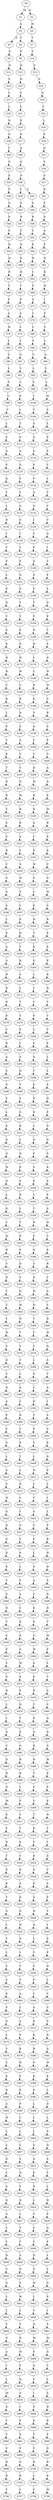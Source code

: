 strict digraph  {
	S0 -> S1 [ label = M ];
	S0 -> S2 [ label = K ];
	S1 -> S3 [ label = A ];
	S2 -> S4 [ label = M ];
	S3 -> S5 [ label = D ];
	S3 -> S6 [ label = T ];
	S4 -> S7 [ label = T ];
	S5 -> S8 [ label = F ];
	S6 -> S9 [ label = F ];
	S7 -> S10 [ label = T ];
	S8 -> S11 [ label = D ];
	S9 -> S12 [ label = D ];
	S10 -> S13 [ label = F ];
	S11 -> S14 [ label = S ];
	S12 -> S15 [ label = D ];
	S13 -> S16 [ label = D ];
	S14 -> S17 [ label = L ];
	S15 -> S18 [ label = V ];
	S16 -> S19 [ label = D ];
	S17 -> S20 [ label = L ];
	S18 -> S21 [ label = L ];
	S19 -> S22 [ label = V ];
	S20 -> S23 [ label = Q ];
	S21 -> S24 [ label = E ];
	S22 -> S25 [ label = L ];
	S23 -> S26 [ label = G ];
	S24 -> S27 [ label = E ];
	S25 -> S28 [ label = E ];
	S26 -> S29 [ label = I ];
	S27 -> S30 [ label = A ];
	S28 -> S31 [ label = Q ];
	S29 -> S32 [ label = G ];
	S30 -> S33 [ label = G ];
	S31 -> S34 [ label = V ];
	S32 -> S35 [ label = E ];
	S33 -> S36 [ label = A ];
	S34 -> S37 [ label = G ];
	S35 -> S38 [ label = F ];
	S36 -> S39 [ label = L ];
	S36 -> S40 [ label = F ];
	S37 -> S41 [ label = K ];
	S38 -> S42 [ label = G ];
	S39 -> S43 [ label = G ];
	S40 -> S44 [ label = G ];
	S41 -> S45 [ label = F ];
	S42 -> S46 [ label = P ];
	S43 -> S47 [ label = R ];
	S44 -> S48 [ label = R ];
	S45 -> S49 [ label = G ];
	S46 -> S50 [ label = F ];
	S47 -> S51 [ label = C ];
	S48 -> S52 [ label = C ];
	S49 -> S53 [ label = A ];
	S50 -> S54 [ label = Q ];
	S51 -> S55 [ label = Q ];
	S52 -> S56 [ label = K ];
	S53 -> S57 [ label = F ];
	S54 -> S58 [ label = H ];
	S55 -> S59 [ label = K ];
	S56 -> S60 [ label = R ];
	S57 -> S61 [ label = Q ];
	S58 -> S62 [ label = R ];
	S59 -> S63 [ label = R ];
	S60 -> S64 [ label = I ];
	S61 -> S65 [ label = K ];
	S62 -> S66 [ label = V ];
	S63 -> S67 [ label = I ];
	S64 -> S68 [ label = F ];
	S65 -> S69 [ label = R ];
	S66 -> S70 [ label = F ];
	S67 -> S71 [ label = F ];
	S68 -> S72 [ label = A ];
	S69 -> S73 [ label = I ];
	S70 -> S74 [ label = A ];
	S71 -> S75 [ label = A ];
	S72 -> S76 [ label = L ];
	S73 -> S77 [ label = F ];
	S74 -> S78 [ label = M ];
	S75 -> S79 [ label = L ];
	S76 -> S80 [ label = L ];
	S77 -> S81 [ label = V ];
	S78 -> S82 [ label = L ];
	S79 -> S83 [ label = L ];
	S80 -> S84 [ label = S ];
	S81 -> S85 [ label = L ];
	S82 -> S86 [ label = C ];
	S83 -> S87 [ label = G ];
	S84 -> S88 [ label = V ];
	S85 -> S89 [ label = A ];
	S86 -> S90 [ label = L ];
	S87 -> S91 [ label = V ];
	S88 -> S92 [ label = L ];
	S89 -> S93 [ label = C ];
	S90 -> S94 [ label = P ];
	S91 -> S95 [ label = L ];
	S92 -> S96 [ label = P ];
	S93 -> S97 [ label = L ];
	S94 -> S98 [ label = C ];
	S95 -> S99 [ label = Q ];
	S96 -> S100 [ label = L ];
	S97 -> S101 [ label = M ];
	S98 -> S102 [ label = T ];
	S99 -> S103 [ label = L ];
	S100 -> S104 [ label = T ];
	S101 -> S105 [ label = S ];
	S102 -> S106 [ label = L ];
	S103 -> S107 [ label = T ];
	S104 -> S108 [ label = S ];
	S105 -> S109 [ label = L ];
	S106 -> S110 [ label = F ];
	S107 -> S111 [ label = F ];
	S108 -> S112 [ label = A ];
	S109 -> S113 [ label = P ];
	S110 -> S114 [ label = A ];
	S111 -> S115 [ label = A ];
	S112 -> S116 [ label = G ];
	S113 -> S117 [ label = F ];
	S114 -> S118 [ label = F ];
	S115 -> S119 [ label = G ];
	S116 -> S120 [ label = F ];
	S117 -> S121 [ label = C ];
	S118 -> S122 [ label = Q ];
	S119 -> S123 [ label = F ];
	S120 -> S124 [ label = F ];
	S121 -> S125 [ label = I ];
	S122 -> S126 [ label = Y ];
	S123 -> S127 [ label = L ];
	S124 -> S128 [ label = A ];
	S125 -> S129 [ label = V ];
	S126 -> S130 [ label = L ];
	S127 -> S131 [ label = A ];
	S128 -> S132 [ label = G ];
	S129 -> S133 [ label = Y ];
	S130 -> S134 [ label = N ];
	S131 -> S135 [ label = G ];
	S132 -> S136 [ label = I ];
	S133 -> S137 [ label = V ];
	S134 -> S138 [ label = I ];
	S135 -> S139 [ label = I ];
	S136 -> S140 [ label = V ];
	S137 -> S141 [ label = G ];
	S138 -> S142 [ label = V ];
	S139 -> S143 [ label = V ];
	S140 -> S144 [ label = F ];
	S141 -> S145 [ label = I ];
	S142 -> S146 [ label = F ];
	S143 -> S147 [ label = F ];
	S144 -> S148 [ label = Q ];
	S145 -> S149 [ label = V ];
	S146 -> S150 [ label = L ];
	S147 -> S151 [ label = Q ];
	S148 -> S152 [ label = G ];
	S149 -> S153 [ label = F ];
	S150 -> S154 [ label = G ];
	S151 -> S155 [ label = G ];
	S152 -> S156 [ label = Y ];
	S153 -> S157 [ label = L ];
	S154 -> S158 [ label = Q ];
	S155 -> S159 [ label = Y ];
	S156 -> S160 [ label = T ];
	S157 -> S161 [ label = G ];
	S158 -> S162 [ label = V ];
	S159 -> S163 [ label = T ];
	S160 -> S164 [ label = P ];
	S161 -> S165 [ label = F ];
	S162 -> S166 [ label = P ];
	S163 -> S167 [ label = P ];
	S164 -> S168 [ label = D ];
	S165 -> S169 [ label = T ];
	S166 -> S170 [ label = E ];
	S167 -> S171 [ label = D ];
	S168 -> S172 [ label = H ];
	S169 -> S173 [ label = P ];
	S170 -> S174 [ label = H ];
	S171 -> S175 [ label = H ];
	S172 -> S176 [ label = L ];
	S173 -> S177 [ label = D ];
	S174 -> S178 [ label = R ];
	S175 -> S179 [ label = W ];
	S176 -> S180 [ label = C ];
	S177 -> S181 [ label = H ];
	S178 -> S182 [ label = C ];
	S179 -> S183 [ label = C ];
	S180 -> S184 [ label = R ];
	S181 -> S185 [ label = W ];
	S182 -> S186 [ label = R ];
	S183 -> S187 [ label = R ];
	S184 -> S188 [ label = D ];
	S185 -> S189 [ label = C ];
	S186 -> S190 [ label = L ];
	S187 -> S191 [ label = D ];
	S188 -> S192 [ label = S ];
	S189 -> S193 [ label = R ];
	S190 -> S194 [ label = P ];
	S191 -> S195 [ label = S ];
	S192 -> S196 [ label = A ];
	S193 -> S197 [ label = S ];
	S194 -> S198 [ label = T ];
	S195 -> S199 [ label = A ];
	S196 -> S200 [ label = V ];
	S197 -> S201 [ label = P ];
	S198 -> S202 [ label = E ];
	S199 -> S203 [ label = V ];
	S200 -> S204 [ label = V ];
	S201 -> S205 [ label = G ];
	S202 -> S206 [ label = T ];
	S203 -> S207 [ label = V ];
	S204 -> S208 [ label = D ];
	S205 -> S209 [ label = A ];
	S206 -> S210 [ label = R ];
	S207 -> S211 [ label = D ];
	S208 -> S212 [ label = M ];
	S209 -> S213 [ label = A ];
	S210 -> S214 [ label = R ];
	S211 -> S215 [ label = M ];
	S212 -> S216 [ label = R ];
	S213 -> S217 [ label = E ];
	S214 -> S218 [ label = T ];
	S215 -> S219 [ label = R ];
	S216 -> S220 [ label = R ];
	S217 -> S221 [ label = M ];
	S218 -> S222 [ label = S ];
	S219 -> S223 [ label = R ];
	S220 -> S224 [ label = A ];
	S221 -> S225 [ label = R ];
	S222 -> S226 [ label = S ];
	S223 -> S227 [ label = A ];
	S224 -> S228 [ label = C ];
	S225 -> S229 [ label = E ];
	S226 -> S230 [ label = R ];
	S227 -> S231 [ label = C ];
	S228 -> S232 [ label = G ];
	S229 -> S233 [ label = K ];
	S230 -> S234 [ label = C ];
	S231 -> S235 [ label = G ];
	S232 -> S236 [ label = W ];
	S233 -> S237 [ label = C ];
	S234 -> S238 [ label = G ];
	S235 -> S239 [ label = W ];
	S236 -> S240 [ label = S ];
	S237 -> S241 [ label = G ];
	S238 -> S242 [ label = A ];
	S239 -> S243 [ label = S ];
	S240 -> S244 [ label = L ];
	S241 -> S245 [ label = W ];
	S242 -> S246 [ label = S ];
	S243 -> S247 [ label = L ];
	S244 -> S248 [ label = E ];
	S245 -> S249 [ label = S ];
	S246 -> S250 [ label = L ];
	S247 -> S251 [ label = E ];
	S248 -> S252 [ label = H ];
	S249 -> S253 [ label = R ];
	S250 -> S254 [ label = E ];
	S251 -> S255 [ label = H ];
	S252 -> S256 [ label = T ];
	S253 -> S257 [ label = E ];
	S254 -> S258 [ label = A ];
	S255 -> S259 [ label = T ];
	S256 -> S260 [ label = R ];
	S257 -> S261 [ label = E ];
	S258 -> S262 [ label = A ];
	S259 -> S263 [ label = R ];
	S260 -> S264 [ label = S ];
	S261 -> S265 [ label = E ];
	S262 -> S266 [ label = H ];
	S263 -> S267 [ label = S ];
	S264 -> S268 [ label = L ];
	S265 -> S269 [ label = K ];
	S266 -> S270 [ label = R ];
	S267 -> S271 [ label = L ];
	S268 -> S272 [ label = T ];
	S269 -> S273 [ label = N ];
	S270 -> S274 [ label = N ];
	S271 -> S275 [ label = T ];
	S272 -> S276 [ label = V ];
	S273 -> S277 [ label = Y ];
	S274 -> S278 [ label = R ];
	S275 -> S279 [ label = V ];
	S276 -> S280 [ label = P ];
	S277 -> S281 [ label = T ];
	S278 -> S282 [ label = S ];
	S279 -> S283 [ label = P ];
	S280 -> S284 [ label = L ];
	S281 -> S285 [ label = V ];
	S282 -> S286 [ label = R ];
	S283 -> S287 [ label = L ];
	S284 -> S288 [ label = S ];
	S285 -> S289 [ label = P ];
	S286 -> S290 [ label = A ];
	S287 -> S291 [ label = S ];
	S288 -> S292 [ label = N ];
	S289 -> S293 [ label = L ];
	S290 -> S294 [ label = S ];
	S291 -> S295 [ label = N ];
	S292 -> S296 [ label = T ];
	S293 -> S297 [ label = L ];
	S294 -> S298 [ label = G ];
	S295 -> S299 [ label = T ];
	S296 -> S300 [ label = S ];
	S297 -> S301 [ label = E ];
	S298 -> S302 [ label = S ];
	S299 -> S303 [ label = S ];
	S300 -> S304 [ label = G ];
	S301 -> S305 [ label = H ];
	S302 -> S306 [ label = L ];
	S303 -> S307 [ label = G ];
	S304 -> S308 [ label = R ];
	S305 -> S309 [ label = F ];
	S306 -> S310 [ label = E ];
	S307 -> S311 [ label = R ];
	S308 -> S312 [ label = L ];
	S309 -> S313 [ label = D ];
	S310 -> S314 [ label = D ];
	S311 -> S315 [ label = L ];
	S312 -> S316 [ label = Q ];
	S313 -> S317 [ label = G ];
	S314 -> S318 [ label = Q ];
	S315 -> S319 [ label = Q ];
	S316 -> S320 [ label = P ];
	S317 -> S321 [ label = S ];
	S318 -> S322 [ label = W ];
	S319 -> S323 [ label = P ];
	S320 -> S324 [ label = S ];
	S321 -> S325 [ label = K ];
	S322 -> S326 [ label = N ];
	S323 -> S327 [ label = S ];
	S324 -> S328 [ label = K ];
	S325 -> S329 [ label = S ];
	S326 -> S330 [ label = L ];
	S327 -> S331 [ label = K ];
	S328 -> S332 [ label = C ];
	S329 -> S333 [ label = F ];
	S330 -> S334 [ label = Q ];
	S331 -> S335 [ label = C ];
	S332 -> S336 [ label = T ];
	S333 -> S337 [ label = S ];
	S334 -> S338 [ label = C ];
	S335 -> S339 [ label = T ];
	S336 -> S340 [ label = R ];
	S337 -> S341 [ label = H ];
	S338 -> S342 [ label = M ];
	S339 -> S343 [ label = R ];
	S340 -> S344 [ label = F ];
	S341 -> S345 [ label = C ];
	S342 -> S346 [ label = R ];
	S343 -> S347 [ label = F ];
	S344 -> S348 [ label = D ];
	S345 -> S349 [ label = E ];
	S346 -> S350 [ label = V ];
	S347 -> S351 [ label = D ];
	S348 -> S352 [ label = V ];
	S349 -> S353 [ label = R ];
	S350 -> S354 [ label = N ];
	S351 -> S355 [ label = V ];
	S352 -> S356 [ label = D ];
	S353 -> S357 [ label = Y ];
	S354 -> S358 [ label = T ];
	S355 -> S359 [ label = D ];
	S356 -> S360 [ label = W ];
	S357 -> S361 [ label = A ];
	S358 -> S362 [ label = T ];
	S359 -> S363 [ label = W ];
	S360 -> S364 [ label = N ];
	S361 -> S365 [ label = V ];
	S362 -> S366 [ label = T ];
	S363 -> S367 [ label = N ];
	S364 -> S368 [ label = T ];
	S365 -> S369 [ label = D ];
	S366 -> S370 [ label = W ];
	S367 -> S371 [ label = T ];
	S368 -> S372 [ label = T ];
	S369 -> S373 [ label = W ];
	S370 -> S374 [ label = S ];
	S371 -> S375 [ label = T ];
	S372 -> S376 [ label = T ];
	S373 -> S377 [ label = N ];
	S374 -> S378 [ label = D ];
	S375 -> S379 [ label = T ];
	S376 -> S380 [ label = L ];
	S377 -> S381 [ label = S ];
	S378 -> S382 [ label = S ];
	S379 -> S383 [ label = L ];
	S380 -> S384 [ label = G ];
	S381 -> S385 [ label = T ];
	S382 -> S386 [ label = N ];
	S383 -> S387 [ label = G ];
	S384 -> S388 [ label = C ];
	S385 -> S389 [ label = A ];
	S386 -> S390 [ label = A ];
	S387 -> S391 [ label = C ];
	S388 -> S392 [ label = D ];
	S389 -> S393 [ label = I ];
	S390 -> S394 [ label = P ];
	S391 -> S395 [ label = D ];
	S392 -> S396 [ label = T ];
	S393 -> S397 [ label = S ];
	S394 -> S398 [ label = C ];
	S395 -> S399 [ label = T ];
	S396 -> S400 [ label = E ];
	S397 -> S401 [ label = C ];
	S398 -> S402 [ label = G ];
	S399 -> S403 [ label = E ];
	S400 -> S404 [ label = T ];
	S401 -> S405 [ label = E ];
	S402 -> S406 [ label = L ];
	S403 -> S407 [ label = T ];
	S404 -> S408 [ label = L ];
	S405 -> S409 [ label = D ];
	S406 -> S410 [ label = A ];
	S407 -> S411 [ label = L ];
	S408 -> S412 [ label = N ];
	S409 -> S413 [ label = P ];
	S410 -> S414 [ label = P ];
	S411 -> S415 [ label = N ];
	S412 -> S416 [ label = L ];
	S413 -> S417 [ label = L ];
	S414 -> S418 [ label = W ];
	S415 -> S419 [ label = L ];
	S416 -> S420 [ label = T ];
	S417 -> S421 [ label = I ];
	S418 -> S422 [ label = G ];
	S419 -> S423 [ label = T ];
	S420 -> S424 [ label = G ];
	S421 -> S425 [ label = L ];
	S422 -> S426 [ label = Q ];
	S423 -> S427 [ label = G ];
	S424 -> S428 [ label = V ];
	S425 -> S429 [ label = F ];
	S426 -> S430 [ label = G ];
	S427 -> S431 [ label = V ];
	S428 -> S432 [ label = P ];
	S429 -> S433 [ label = R ];
	S430 -> S434 [ label = D ];
	S431 -> S435 [ label = P ];
	S432 -> S436 [ label = L ];
	S433 -> S437 [ label = N ];
	S434 -> S438 [ label = E ];
	S435 -> S439 [ label = L ];
	S436 -> S440 [ label = S ];
	S437 -> S441 [ label = H ];
	S438 -> S442 [ label = V ];
	S439 -> S443 [ label = S ];
	S440 -> S444 [ label = A ];
	S441 -> S445 [ label = S ];
	S442 -> S446 [ label = P ];
	S443 -> S447 [ label = A ];
	S444 -> S448 [ label = C ];
	S445 -> S449 [ label = D ];
	S446 -> S450 [ label = N ];
	S447 -> S451 [ label = C ];
	S448 -> S452 [ label = K ];
	S449 -> S453 [ label = N ];
	S450 -> S454 [ label = V ];
	S451 -> S455 [ label = K ];
	S452 -> S456 [ label = E ];
	S453 -> S457 [ label = T ];
	S454 -> S458 [ label = S ];
	S455 -> S459 [ label = E ];
	S456 -> S460 [ label = G ];
	S457 -> S461 [ label = M ];
	S458 -> S462 [ label = F ];
	S459 -> S463 [ label = G ];
	S460 -> S464 [ label = W ];
	S461 -> S465 [ label = P ];
	S462 -> S466 [ label = S ];
	S463 -> S467 [ label = W ];
	S464 -> S468 [ label = E ];
	S465 -> S469 [ label = L ];
	S466 -> S470 [ label = G ];
	S467 -> S471 [ label = E ];
	S468 -> S472 [ label = F ];
	S469 -> S473 [ label = T ];
	S470 -> S474 [ label = R ];
	S471 -> S475 [ label = F ];
	S472 -> S476 [ label = D ];
	S473 -> S477 [ label = S ];
	S474 -> S478 [ label = L ];
	S475 -> S479 [ label = D ];
	S476 -> S480 [ label = Y ];
	S477 -> S481 [ label = C ];
	S478 -> S482 [ label = I ];
	S479 -> S483 [ label = Y ];
	S480 -> S484 [ label = E ];
	S481 -> S485 [ label = Q ];
	S482 -> S486 [ label = A ];
	S483 -> S487 [ label = E ];
	S484 -> S488 [ label = G ];
	S485 -> S489 [ label = D ];
	S486 -> S490 [ label = C ];
	S487 -> S491 [ label = G ];
	S488 -> S492 [ label = R ];
	S489 -> S493 [ label = G ];
	S490 -> S494 [ label = D ];
	S491 -> S495 [ label = R ];
	S492 -> S496 [ label = R ];
	S493 -> S497 [ label = W ];
	S494 -> S498 [ label = H ];
	S495 -> S499 [ label = R ];
	S496 -> S500 [ label = T ];
	S497 -> S501 [ label = E ];
	S498 -> S502 [ label = G ];
	S499 -> S503 [ label = T ];
	S500 -> S504 [ label = F ];
	S501 -> S505 [ label = F ];
	S502 -> S506 [ label = W ];
	S503 -> S507 [ label = F ];
	S504 -> S508 [ label = V ];
	S505 -> S509 [ label = E ];
	S506 -> S510 [ label = E ];
	S507 -> S511 [ label = V ];
	S508 -> S512 [ label = T ];
	S509 -> S513 [ label = N ];
	S510 -> S514 [ label = F ];
	S511 -> S515 [ label = T ];
	S512 -> S516 [ label = E ];
	S513 -> S517 [ label = T ];
	S514 -> S518 [ label = D ];
	S515 -> S519 [ label = E ];
	S516 -> S520 [ label = V ];
	S517 -> S521 [ label = I ];
	S518 -> S522 [ label = T ];
	S519 -> S523 [ label = V ];
	S520 -> S524 [ label = R ];
	S521 -> S525 [ label = G ];
	S522 -> S526 [ label = E ];
	S523 -> S527 [ label = R ];
	S524 -> S528 [ label = G ];
	S525 -> S529 [ label = T ];
	S526 -> S530 [ label = K ];
	S527 -> S531 [ label = G ];
	S528 -> S532 [ label = E ];
	S529 -> S533 [ label = S ];
	S530 -> S534 [ label = T ];
	S531 -> S535 [ label = E ];
	S532 -> S536 [ label = G ];
	S533 -> S537 [ label = F ];
	S534 -> S538 [ label = G ];
	S535 -> S539 [ label = G ];
	S536 -> S540 [ label = H ];
	S537 -> S541 [ label = V ];
	S538 -> S542 [ label = L ];
	S539 -> S543 [ label = H ];
	S540 -> S544 [ label = Q ];
	S541 -> S545 [ label = I ];
	S542 -> S546 [ label = T ];
	S543 -> S547 [ label = Q ];
	S544 -> S548 [ label = L ];
	S545 -> S549 [ label = E ];
	S546 -> S550 [ label = L ];
	S547 -> S551 [ label = L ];
	S548 -> S552 [ label = V ];
	S549 -> S553 [ label = F ];
	S550 -> S554 [ label = V ];
	S551 -> S555 [ label = V ];
	S552 -> S556 [ label = V ];
	S553 -> S557 [ label = N ];
	S554 -> S558 [ label = S ];
	S555 -> S559 [ label = V ];
	S556 -> S560 [ label = P ];
	S557 -> S561 [ label = L ];
	S558 -> S562 [ label = E ];
	S559 -> S563 [ label = A ];
	S560 -> S564 [ label = L ];
	S561 -> S565 [ label = V ];
	S562 -> S566 [ label = F ];
	S563 -> S567 [ label = L ];
	S564 -> S568 [ label = A ];
	S565 -> S569 [ label = C ];
	S566 -> S570 [ label = D ];
	S567 -> S571 [ label = A ];
	S568 -> S572 [ label = E ];
	S569 -> S573 [ label = S ];
	S570 -> S574 [ label = L ];
	S571 -> S575 [ label = E ];
	S572 -> S576 [ label = K ];
	S573 -> S577 [ label = D ];
	S574 -> S578 [ label = V ];
	S575 -> S579 [ label = K ];
	S576 -> S580 [ label = R ];
	S577 -> S581 [ label = A ];
	S578 -> S582 [ label = C ];
	S579 -> S583 [ label = H ];
	S580 -> S584 [ label = F ];
	S581 -> S585 [ label = W ];
	S582 -> S586 [ label = E ];
	S583 -> S587 [ label = F ];
	S584 -> S588 [ label = E ];
	S585 -> S589 [ label = K ];
	S586 -> S590 [ label = N ];
	S587 -> S591 [ label = E ];
	S588 -> S592 [ label = P ];
	S589 -> S593 [ label = L ];
	S590 -> S594 [ label = A ];
	S591 -> S595 [ label = P ];
	S592 -> S596 [ label = L ];
	S593 -> S597 [ label = D ];
	S594 -> S598 [ label = W ];
	S595 -> S599 [ label = L ];
	S596 -> S600 [ label = L ];
	S597 -> S601 [ label = L ];
	S598 -> S602 [ label = L ];
	S599 -> S603 [ label = L ];
	S600 -> S604 [ label = L ];
	S601 -> S605 [ label = S ];
	S602 -> S606 [ label = L ];
	S603 -> S607 [ label = L ];
	S604 -> S608 [ label = S ];
	S605 -> S609 [ label = Q ];
	S606 -> S610 [ label = D ];
	S607 -> S611 [ label = S ];
	S608 -> S612 [ label = Q ];
	S609 -> S613 [ label = S ];
	S610 -> S614 [ label = L ];
	S611 -> S615 [ label = Q ];
	S612 -> S616 [ label = F ];
	S613 -> S617 [ label = V ];
	S614 -> S618 [ label = S ];
	S615 -> S619 [ label = F ];
	S616 -> S620 [ label = N ];
	S617 -> S621 [ label = L ];
	S618 -> S622 [ label = Q ];
	S619 -> S623 [ label = N ];
	S620 -> S624 [ label = L ];
	S621 -> S625 [ label = N ];
	S622 -> S626 [ label = A ];
	S623 -> S627 [ label = L ];
	S624 -> S628 [ label = V ];
	S625 -> S629 [ label = F ];
	S626 -> S630 [ label = L ];
	S627 -> S631 [ label = V ];
	S628 -> S632 [ label = C ];
	S629 -> S633 [ label = G ];
	S630 -> S634 [ label = L ];
	S631 -> S635 [ label = C ];
	S632 -> S636 [ label = S ];
	S633 -> S637 [ label = F ];
	S634 -> S638 [ label = N ];
	S635 -> S639 [ label = S ];
	S636 -> S640 [ label = D ];
	S637 -> S641 [ label = L ];
	S638 -> S642 [ label = V ];
	S639 -> S643 [ label = D ];
	S640 -> S644 [ label = S ];
	S641 -> S645 [ label = L ];
	S642 -> S646 [ label = G ];
	S643 -> S647 [ label = S ];
	S644 -> S648 [ label = W ];
	S645 -> S649 [ label = G ];
	S646 -> S650 [ label = L ];
	S647 -> S651 [ label = W ];
	S648 -> S652 [ label = L ];
	S649 -> S653 [ label = S ];
	S650 -> S654 [ label = L ];
	S651 -> S655 [ label = L ];
	S652 -> S656 [ label = V ];
	S653 -> S657 [ label = I ];
	S654 -> S658 [ label = V ];
	S655 -> S659 [ label = V ];
	S656 -> S660 [ label = D ];
	S657 -> S661 [ label = S ];
	S658 -> S662 [ label = G ];
	S659 -> S663 [ label = D ];
	S660 -> S664 [ label = M ];
	S661 -> S665 [ label = M ];
	S662 -> S666 [ label = A ];
	S663 -> S667 [ label = M ];
	S664 -> S668 [ label = F ];
	S665 -> S669 [ label = G ];
	S666 -> S670 [ label = I ];
	S667 -> S671 [ label = F ];
	S668 -> S672 [ label = Q ];
	S669 -> S673 [ label = Y ];
	S670 -> S674 [ label = L ];
	S671 -> S675 [ label = Q ];
	S672 -> S676 [ label = S ];
	S673 -> S677 [ label = L ];
	S674 -> S678 [ label = M ];
	S675 -> S679 [ label = S ];
	S676 -> S680 [ label = I ];
	S677 -> S681 [ label = S ];
	S678 -> S682 [ label = G ];
	S679 -> S683 [ label = I ];
	S680 -> S684 [ label = F ];
	S681 -> S685 [ label = D ];
	S682 -> S686 [ label = Y ];
	S683 -> S687 [ label = F ];
	S684 -> S688 [ label = G ];
	S685 -> S689 [ label = R ];
	S686 -> S690 [ label = V ];
	S687 -> S691 [ label = G ];
	S688 -> S692 [ label = V ];
	S689 -> S693 [ label = F ];
	S690 -> S694 [ label = S ];
	S691 -> S695 [ label = V ];
	S692 -> S696 [ label = G ];
	S693 -> S697 [ label = G ];
	S694 -> S698 [ label = D ];
	S695 -> S699 [ label = G ];
	S696 -> S700 [ label = R ];
	S697 -> S701 [ label = R ];
	S698 -> S702 [ label = R ];
	S699 -> S703 [ label = R ];
	S700 -> S704 [ label = L ];
	S701 -> S705 [ label = K ];
	S702 -> S706 [ label = Y ];
	S703 -> S707 [ label = L ];
	S704 -> S708 [ label = V ];
	S705 -> S709 [ label = M ];
}
